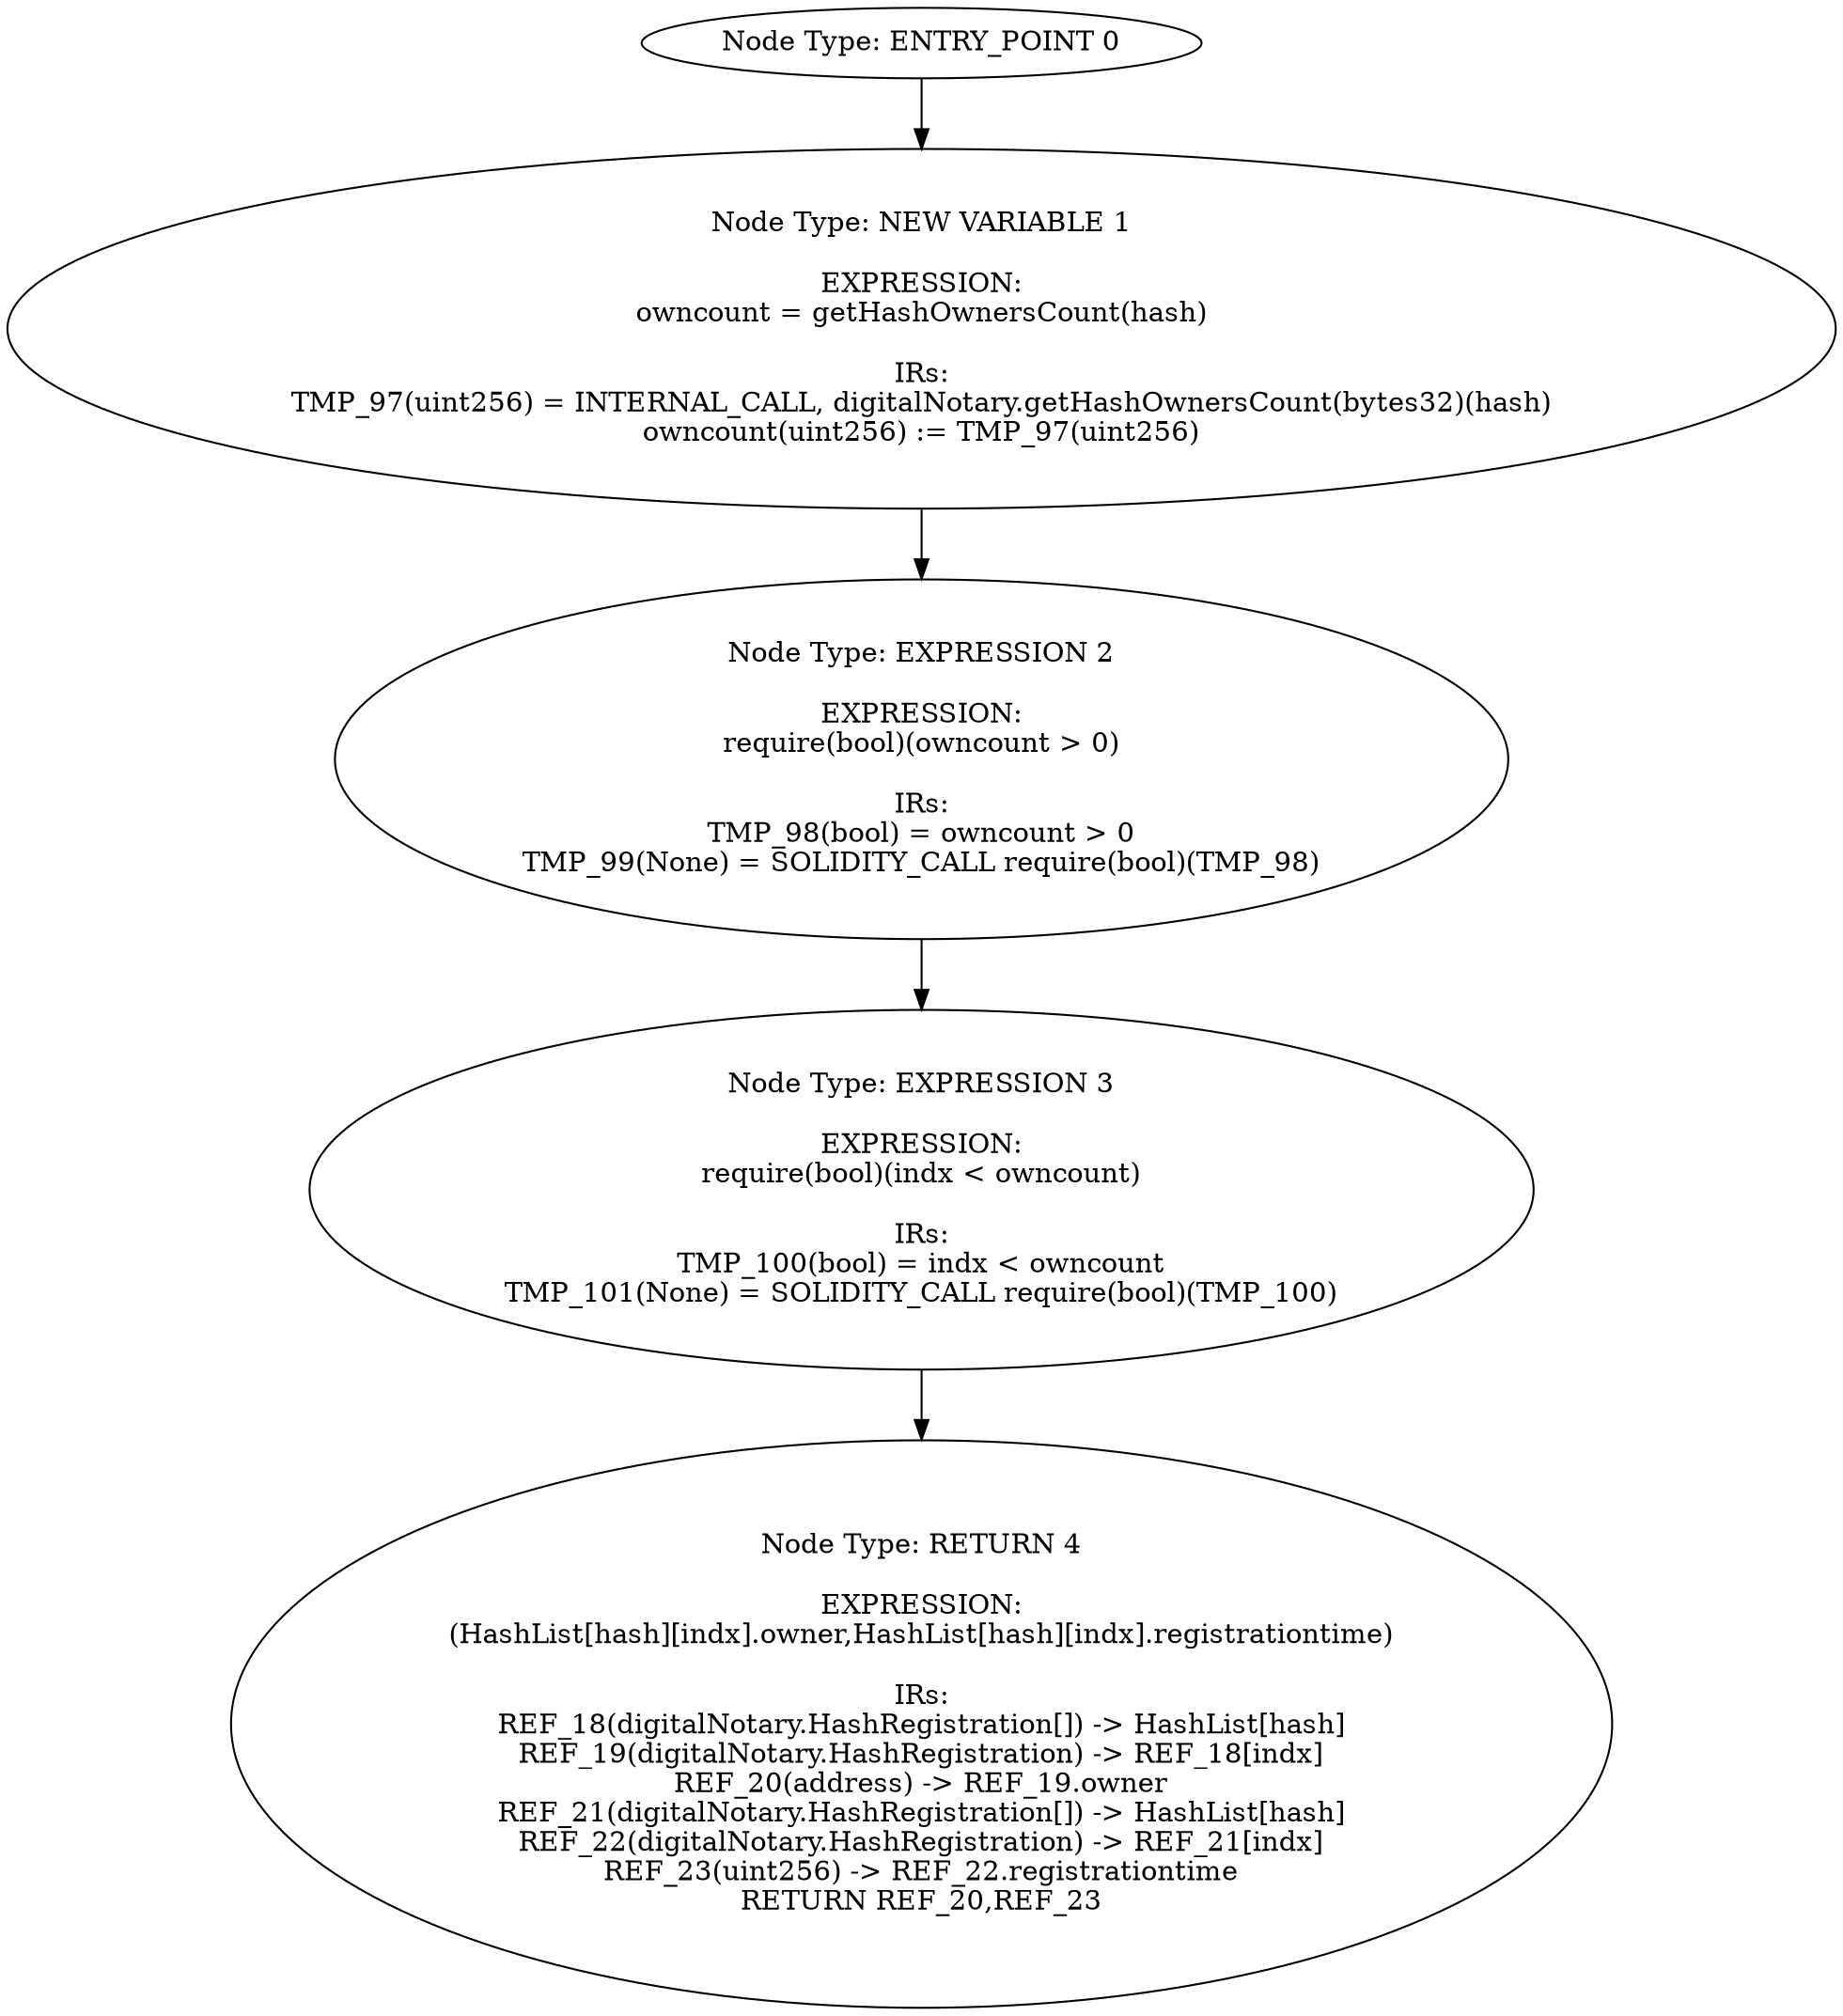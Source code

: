 digraph{
0[label="Node Type: ENTRY_POINT 0
"];
0->1;
1[label="Node Type: NEW VARIABLE 1

EXPRESSION:
owncount = getHashOwnersCount(hash)

IRs:
TMP_97(uint256) = INTERNAL_CALL, digitalNotary.getHashOwnersCount(bytes32)(hash)
owncount(uint256) := TMP_97(uint256)"];
1->2;
2[label="Node Type: EXPRESSION 2

EXPRESSION:
require(bool)(owncount > 0)

IRs:
TMP_98(bool) = owncount > 0
TMP_99(None) = SOLIDITY_CALL require(bool)(TMP_98)"];
2->3;
3[label="Node Type: EXPRESSION 3

EXPRESSION:
require(bool)(indx < owncount)

IRs:
TMP_100(bool) = indx < owncount
TMP_101(None) = SOLIDITY_CALL require(bool)(TMP_100)"];
3->4;
4[label="Node Type: RETURN 4

EXPRESSION:
(HashList[hash][indx].owner,HashList[hash][indx].registrationtime)

IRs:
REF_18(digitalNotary.HashRegistration[]) -> HashList[hash]
REF_19(digitalNotary.HashRegistration) -> REF_18[indx]
REF_20(address) -> REF_19.owner
REF_21(digitalNotary.HashRegistration[]) -> HashList[hash]
REF_22(digitalNotary.HashRegistration) -> REF_21[indx]
REF_23(uint256) -> REF_22.registrationtime
RETURN REF_20,REF_23"];
}

